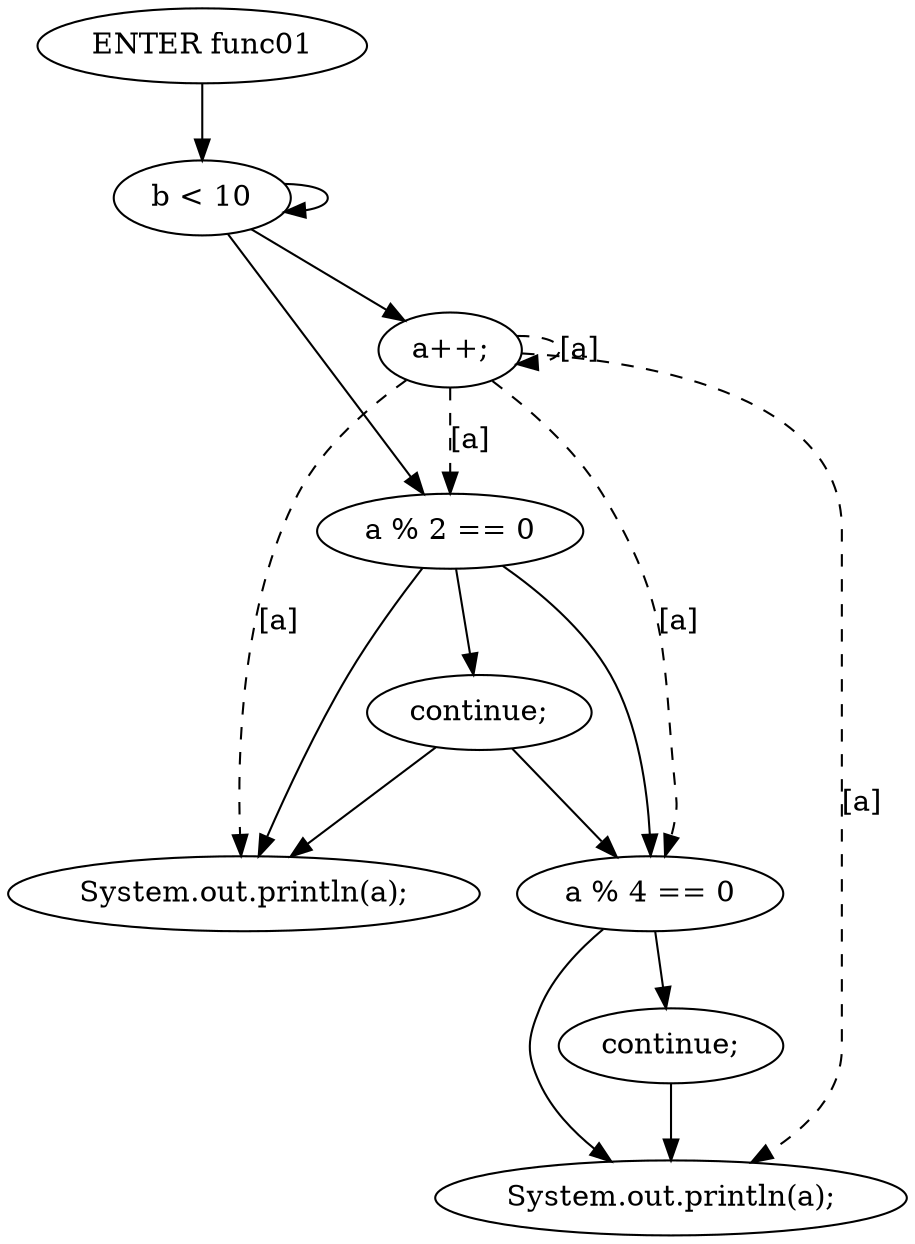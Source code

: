 digraph G {
  0 [ label="ENTER func01" ];
  2 [ label="b < 10" ];
  3 [ label="a++;" ];
  4 [ label="a % 2 == 0" ];
  5 [ label="continue;" ];
  6 [ label="System.out.println(a);" ];
  7 [ label="a % 4 == 0" ];
  8 [ label="continue;" ];
  9 [ label="System.out.println(a);" ];
  3 -> 3 [ style="dashed" label="[a]" ];
  3 -> 4 [ style="dashed" label="[a]" ];
  3 -> 6 [ style="dashed" label="[a]" ];
  3 -> 7 [ style="dashed" label="[a]" ];
  3 -> 9 [ style="dashed" label="[a]" ];
  0 -> 2 [ ];
  2 -> 3 [ ];
  2 -> 4 [ ];
  2 -> 2 [ ];
  4 -> 5 [ ];
  5 -> 6 [ ];
  5 -> 7 [ ];
  4 -> 6 [ ];
  4 -> 7 [ ];
  7 -> 8 [ ];
  8 -> 9 [ ];
  7 -> 9 [ ];
}
